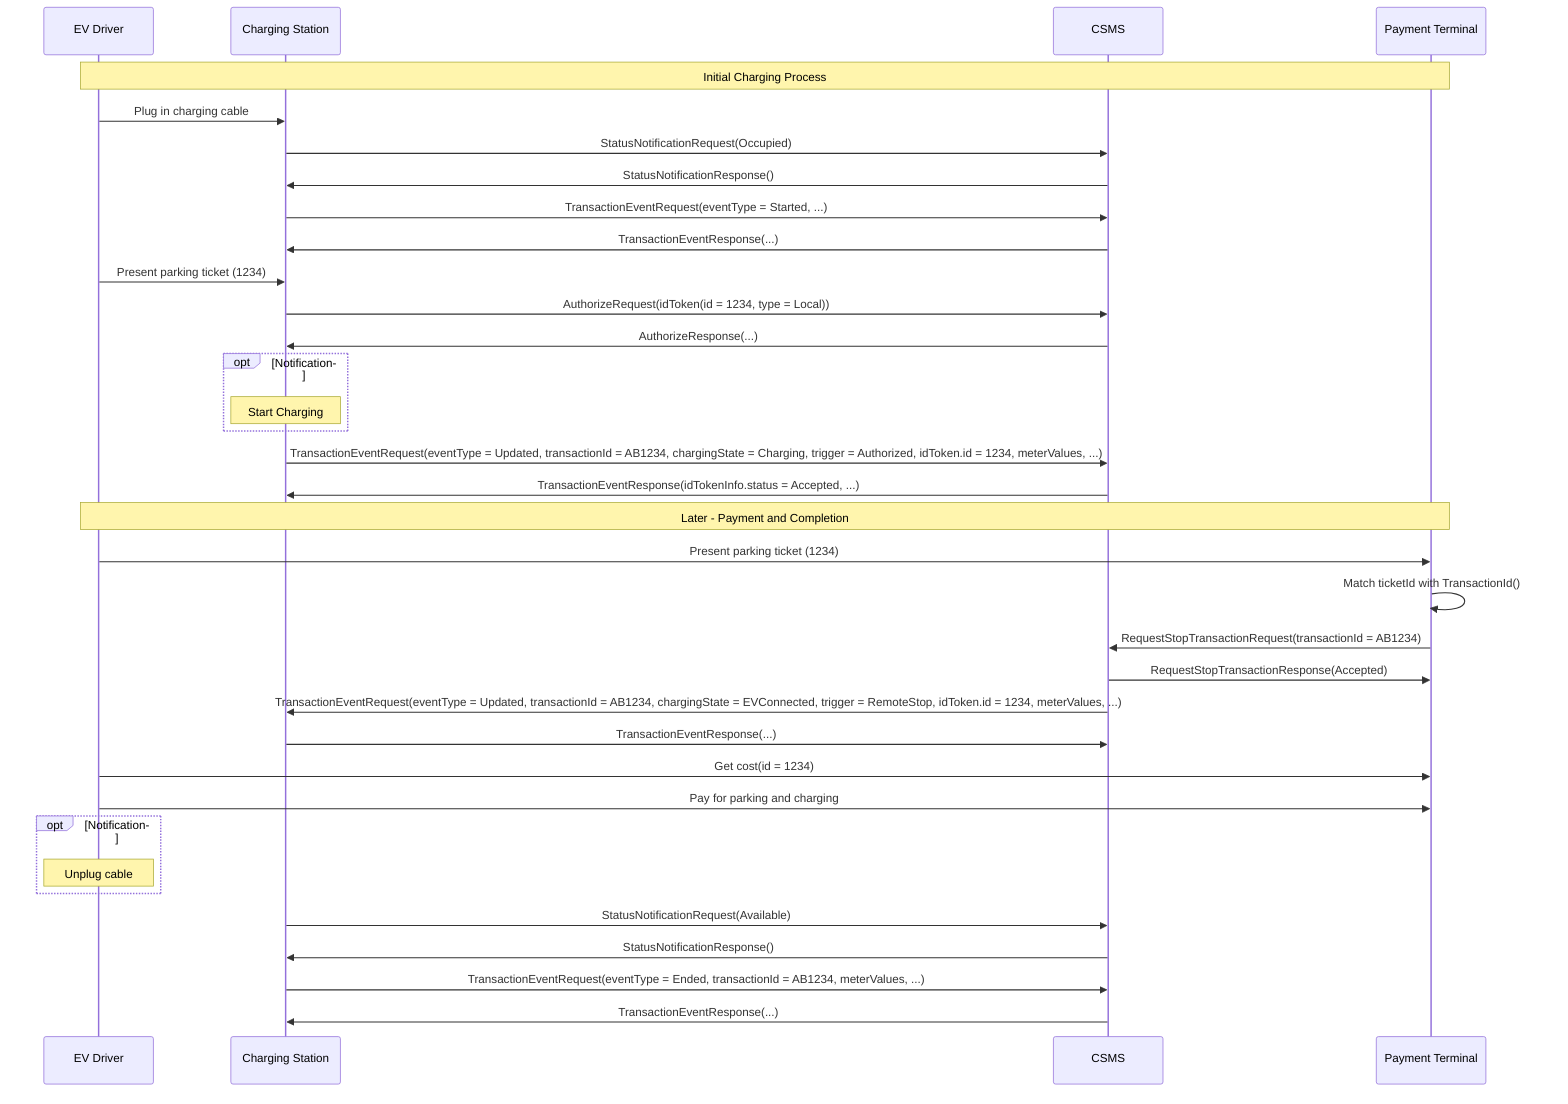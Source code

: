 sequenceDiagram
    participant Driver as EV Driver
    participant Station as Charging Station
    participant CSMS
    participant Terminal as Payment Terminal
    
    Note over Driver, Terminal: Initial Charging Process
    
    Driver->>Station: Plug in charging cable
    Station->>CSMS: StatusNotificationRequest(Occupied)
    CSMS->>Station: StatusNotificationResponse()
    Station->>CSMS: TransactionEventRequest(eventType = Started, ...)
    CSMS->>Station: TransactionEventResponse(...)
    
    Driver->>Station: Present parking ticket (1234)
    Station->>CSMS: AuthorizeRequest(idToken(id = 1234, type = Local))
    CSMS->>Station: AuthorizeResponse(...)
    
    opt Notification
        Note over Station: Start Charging
    end
    
    Station->>CSMS: TransactionEventRequest(eventType = Updated, transactionId = AB1234, chargingState = Charging, trigger = Authorized, idToken.id = 1234, meterValues, ...)
    CSMS->>Station: TransactionEventResponse(idTokenInfo.status = Accepted, ...)
    
    Note over Driver, Terminal: Later - Payment and Completion
    
    Driver->>Terminal: Present parking ticket (1234)
    Terminal->>Terminal: Match ticketId with TransactionId()
    Terminal->>CSMS: RequestStopTransactionRequest(transactionId = AB1234)
    CSMS->>Terminal: RequestStopTransactionResponse(Accepted)
    
    CSMS->>Station: TransactionEventRequest(eventType = Updated, transactionId = AB1234, chargingState = EVConnected, trigger = RemoteStop, idToken.id = 1234, meterValues, ...)
    Station->>CSMS: TransactionEventResponse(...)
    
    Driver->>Terminal: Get cost(id = 1234)
    Driver->>Terminal: Pay for parking and charging
    
    opt Notification
        Note over Driver: Unplug cable
    end
    
    Station->>CSMS: StatusNotificationRequest(Available)
    CSMS->>Station: StatusNotificationResponse()
    Station->>CSMS: TransactionEventRequest(eventType = Ended, transactionId = AB1234, meterValues, ...)
    CSMS->>Station: TransactionEventResponse(...)